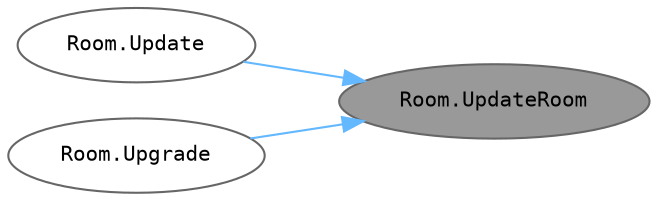digraph "Room.UpdateRoom"
{
 // INTERACTIVE_SVG=YES
 // LATEX_PDF_SIZE
  bgcolor="transparent";
  edge [fontname=Helvetica,fontsize=10,labelfontname=Helvetica,labelfontsize=10];
  node [fontname=Helvetica,fontsize=10,fontname=Consolas fontsize=10 style=filled height=0.2 width=0.4 margin=0.1];
  rankdir="RL";
  Node1 [id="Node000001",label="Room.UpdateRoom",height=0.2,width=0.4,color="gray40", fillcolor="grey60", style="filled", fontcolor="black",tooltip="방의 상태를 매 프레임 업데이트합니다."];
  Node1 -> Node2 [id="edge1_Node000001_Node000002",dir="back",color="steelblue1",style="solid",tooltip=" "];
  Node2 [id="Node000002",label="Room.Update",height=0.2,width=0.4,color="grey40", fillcolor="white", style="filled",URL="$class_room.html#acb5d9a496450f8b76c2e44ebfd607a44",tooltip="매 프레임마다 방의 상태를 업데이트합니다."];
  Node1 -> Node3 [id="edge2_Node000001_Node000003",dir="back",color="steelblue1",style="solid",tooltip=" "];
  Node3 [id="Node000003",label="Room.Upgrade",height=0.2,width=0.4,color="grey40", fillcolor="white", style="filled",URL="$class_room.html#ac65f4adc7c29c1c951144f60c8ecc16a",tooltip="방을 업그레이드합니다."];
}
